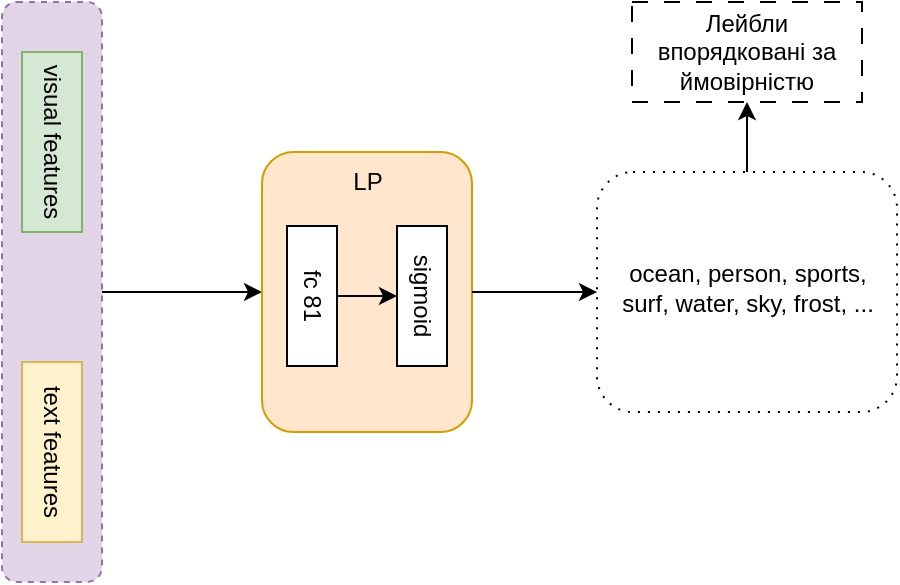 <mxfile version="24.2.5" type="device">
  <diagram name="Page-1" id="K-FIC4L19wNbAjvmYsdw">
    <mxGraphModel dx="1434" dy="841" grid="1" gridSize="10" guides="1" tooltips="1" connect="1" arrows="1" fold="1" page="1" pageScale="1" pageWidth="850" pageHeight="1100" math="0" shadow="0">
      <root>
        <mxCell id="0" />
        <mxCell id="1" parent="0" />
        <mxCell id="ljewHxEcHpymSgs0MfJS-55" style="edgeStyle=orthogonalEdgeStyle;rounded=0;orthogonalLoop=1;jettySize=auto;html=1;entryX=0;entryY=0.5;entryDx=0;entryDy=0;" parent="1" source="ljewHxEcHpymSgs0MfJS-50" target="ljewHxEcHpymSgs0MfJS-51" edge="1">
          <mxGeometry relative="1" as="geometry" />
        </mxCell>
        <mxCell id="ljewHxEcHpymSgs0MfJS-50" value="" style="rounded=1;whiteSpace=wrap;html=1;fillColor=#e1d5e7;strokeColor=#9673a6;dashed=1;" parent="1" vertex="1">
          <mxGeometry x="520" y="120" width="50" height="290" as="geometry" />
        </mxCell>
        <mxCell id="ljewHxEcHpymSgs0MfJS-25" value="text features" style="rounded=0;whiteSpace=wrap;html=1;rotation=90;fillColor=#fff2cc;strokeColor=#d6b656;" parent="1" vertex="1">
          <mxGeometry x="500" y="330" width="90" height="30" as="geometry" />
        </mxCell>
        <mxCell id="ljewHxEcHpymSgs0MfJS-24" value="visual features" style="rounded=0;whiteSpace=wrap;html=1;rotation=90;fillColor=#d5e8d4;strokeColor=#82b366;" parent="1" vertex="1">
          <mxGeometry x="500" y="175" width="90" height="30" as="geometry" />
        </mxCell>
        <mxCell id="ljewHxEcHpymSgs0MfJS-51" value="" style="rounded=1;whiteSpace=wrap;html=1;fillColor=#ffe6cc;strokeColor=#d79b00;" parent="1" vertex="1">
          <mxGeometry x="650" y="195" width="105" height="140" as="geometry" />
        </mxCell>
        <mxCell id="ljewHxEcHpymSgs0MfJS-52" value="sigmoid" style="rounded=0;whiteSpace=wrap;html=1;rotation=90;" parent="1" vertex="1">
          <mxGeometry x="695" y="254.5" width="70" height="25" as="geometry" />
        </mxCell>
        <mxCell id="ljewHxEcHpymSgs0MfJS-53" value="LP" style="text;html=1;align=center;verticalAlign=middle;whiteSpace=wrap;rounded=0;" parent="1" vertex="1">
          <mxGeometry x="672.5" y="195" width="60" height="30" as="geometry" />
        </mxCell>
        <mxCell id="66tXwYF86N0sf1GKXe0B-2" style="edgeStyle=orthogonalEdgeStyle;rounded=0;orthogonalLoop=1;jettySize=auto;html=1;" parent="1" source="ljewHxEcHpymSgs0MfJS-54" target="ljewHxEcHpymSgs0MfJS-52" edge="1">
          <mxGeometry relative="1" as="geometry" />
        </mxCell>
        <mxCell id="ljewHxEcHpymSgs0MfJS-54" value="fc 81" style="rounded=0;whiteSpace=wrap;html=1;rotation=90;" parent="1" vertex="1">
          <mxGeometry x="640" y="254.5" width="70" height="25" as="geometry" />
        </mxCell>
        <mxCell id="7v5KQFjFV0HMXKvDSDIO-1" style="edgeStyle=orthogonalEdgeStyle;rounded=0;orthogonalLoop=1;jettySize=auto;html=1;" edge="1" parent="1" source="Mq1jqRj8me7Z0p1k6pqm-9" target="GHTzo5dPfjWQMg5shfAh-5">
          <mxGeometry relative="1" as="geometry" />
        </mxCell>
        <mxCell id="Mq1jqRj8me7Z0p1k6pqm-9" value="" style="rounded=1;whiteSpace=wrap;html=1;dashed=1;dashPattern=1 4;" parent="1" vertex="1">
          <mxGeometry x="817.5" y="205" width="150" height="120" as="geometry" />
        </mxCell>
        <mxCell id="Mq1jqRj8me7Z0p1k6pqm-11" value="ocean, person, sports, surf, water, sky, frost, ..." style="text;html=1;align=center;verticalAlign=middle;whiteSpace=wrap;rounded=0;" parent="1" vertex="1">
          <mxGeometry x="827.5" y="222.5" width="130" height="80" as="geometry" />
        </mxCell>
        <mxCell id="Mq1jqRj8me7Z0p1k6pqm-12" value="" style="endArrow=classic;html=1;rounded=0;" parent="1" source="ljewHxEcHpymSgs0MfJS-51" target="Mq1jqRj8me7Z0p1k6pqm-9" edge="1">
          <mxGeometry width="50" height="50" relative="1" as="geometry">
            <mxPoint x="795" y="300" as="sourcePoint" />
            <mxPoint x="845" y="250" as="targetPoint" />
          </mxGeometry>
        </mxCell>
        <mxCell id="GHTzo5dPfjWQMg5shfAh-5" value="Лейбли впорядковані за ймовірністю" style="rounded=0;whiteSpace=wrap;html=1;dashed=1;dashPattern=8 8;" parent="1" vertex="1">
          <mxGeometry x="835" y="120" width="115" height="50" as="geometry" />
        </mxCell>
      </root>
    </mxGraphModel>
  </diagram>
</mxfile>
